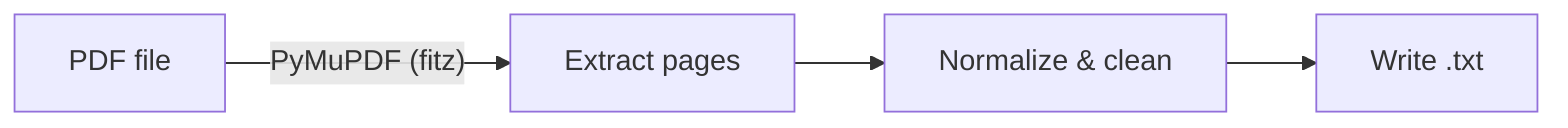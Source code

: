 flowchart LR
  PDF[PDF file] -->|"PyMuPDF (fitz)"| EXTRACT[Extract pages]
  EXTRACT --> CLEAN[Normalize & clean]
  CLEAN --> TXT[Write .txt]